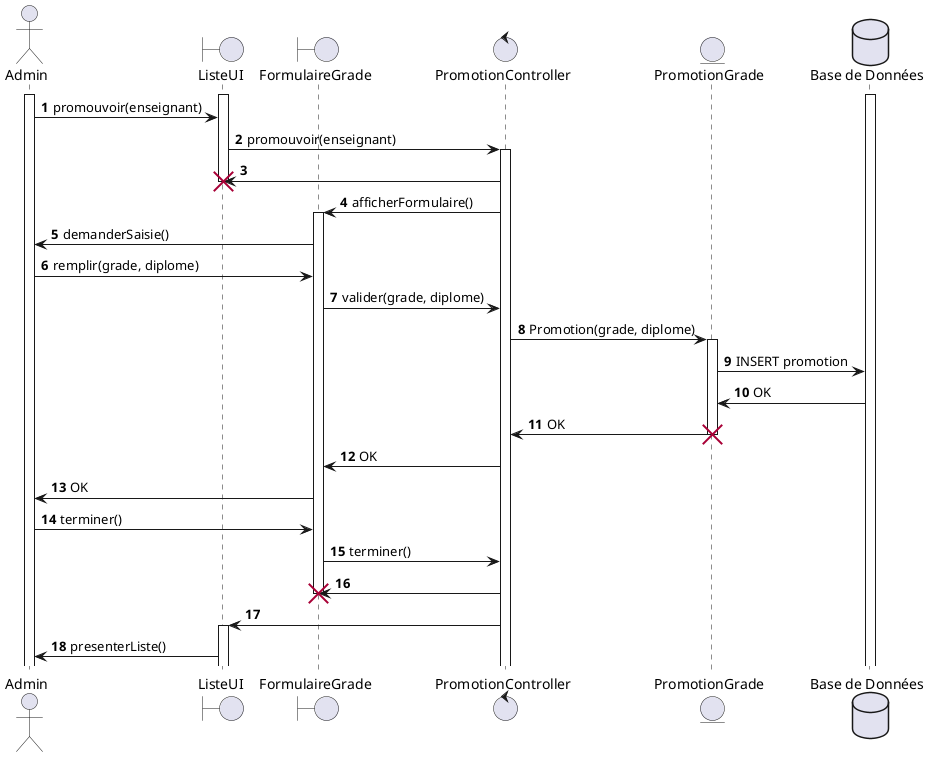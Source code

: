@startuml DSE-Promouvoir-Grade
actor Admin as ad
boundary ListeUI as list
boundary FormulaireGrade as form
control PromotionController as controller
entity PromotionGrade as model
database "Base de Données" as db

autonumber
activate ad
activate list
activate db
ad -> list : promouvoir(enseignant)
list -> controller : promouvoir(enseignant)
activate controller
controller -> list
destroy list
controller -> form : afficherFormulaire()
activate form
form -> ad : demanderSaisie()
ad -> form : remplir(grade, diplome)
form -> controller : valider(grade, diplome)
controller -> model : Promotion(grade, diplome)
activate model
model -> db : INSERT promotion
db -> model : OK
model -> controller : OK
destroy model
controller -> form : OK
form -> ad : OK
ad -> form : terminer()
form -> controller : terminer()
controller -> form
destroy form
controller -> list
activate list
list -> ad : presenterListe()

@enduml
